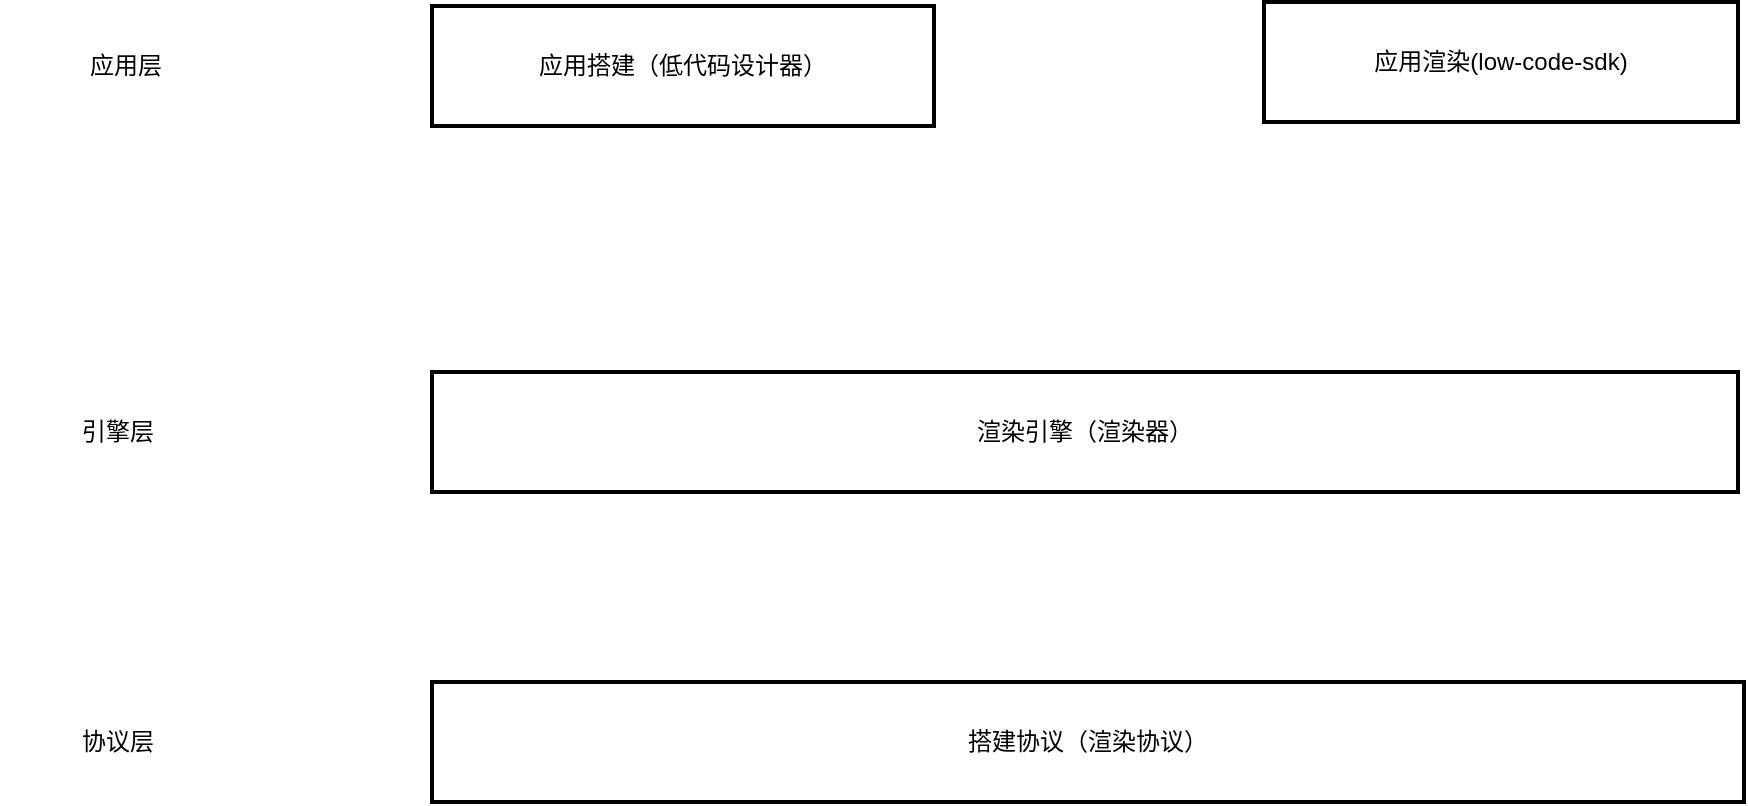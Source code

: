 <mxfile version="22.1.18" type="github">
  <diagram name="第 1 页" id="Ru8qunhcTC8Fts-bk-nv">
    <mxGraphModel dx="2460" dy="1166" grid="0" gridSize="10" guides="1" tooltips="1" connect="1" arrows="1" fold="1" page="0" pageScale="1" pageWidth="827" pageHeight="1169" math="0" shadow="0">
      <root>
        <mxCell id="0" />
        <mxCell id="1" parent="0" />
        <mxCell id="WdwnKccdSxa5qRJBsbH4-1" value="渲染引擎（渲染器）" style="rounded=0;whiteSpace=wrap;html=1;strokeWidth=2;" vertex="1" parent="1">
          <mxGeometry x="-105" y="453" width="653" height="60" as="geometry" />
        </mxCell>
        <mxCell id="WdwnKccdSxa5qRJBsbH4-5" value="应用搭建（低代码设计器）" style="rounded=0;whiteSpace=wrap;html=1;strokeWidth=2;" vertex="1" parent="1">
          <mxGeometry x="-105" y="270" width="251" height="60" as="geometry" />
        </mxCell>
        <mxCell id="WdwnKccdSxa5qRJBsbH4-6" value="引擎层" style="text;html=1;strokeColor=none;fillColor=none;align=center;verticalAlign=middle;whiteSpace=wrap;rounded=0;" vertex="1" parent="1">
          <mxGeometry x="-321" y="468" width="118" height="30" as="geometry" />
        </mxCell>
        <mxCell id="WdwnKccdSxa5qRJBsbH4-7" value="协议层" style="text;html=1;strokeColor=none;fillColor=none;align=center;verticalAlign=middle;whiteSpace=wrap;rounded=0;" vertex="1" parent="1">
          <mxGeometry x="-292" y="623" width="60" height="30" as="geometry" />
        </mxCell>
        <mxCell id="WdwnKccdSxa5qRJBsbH4-8" value="搭建协议（渲染协议）" style="rounded=0;whiteSpace=wrap;html=1;strokeWidth=2;" vertex="1" parent="1">
          <mxGeometry x="-105" y="608" width="656" height="60" as="geometry" />
        </mxCell>
        <mxCell id="WdwnKccdSxa5qRJBsbH4-9" value="应用渲染(low-code-sdk)" style="rounded=0;whiteSpace=wrap;html=1;strokeWidth=2;" vertex="1" parent="1">
          <mxGeometry x="311" y="268" width="237" height="60" as="geometry" />
        </mxCell>
        <mxCell id="WdwnKccdSxa5qRJBsbH4-10" value="应用层" style="text;html=1;strokeColor=none;fillColor=none;align=center;verticalAlign=middle;whiteSpace=wrap;rounded=0;" vertex="1" parent="1">
          <mxGeometry x="-317" y="285" width="118" height="30" as="geometry" />
        </mxCell>
      </root>
    </mxGraphModel>
  </diagram>
</mxfile>
